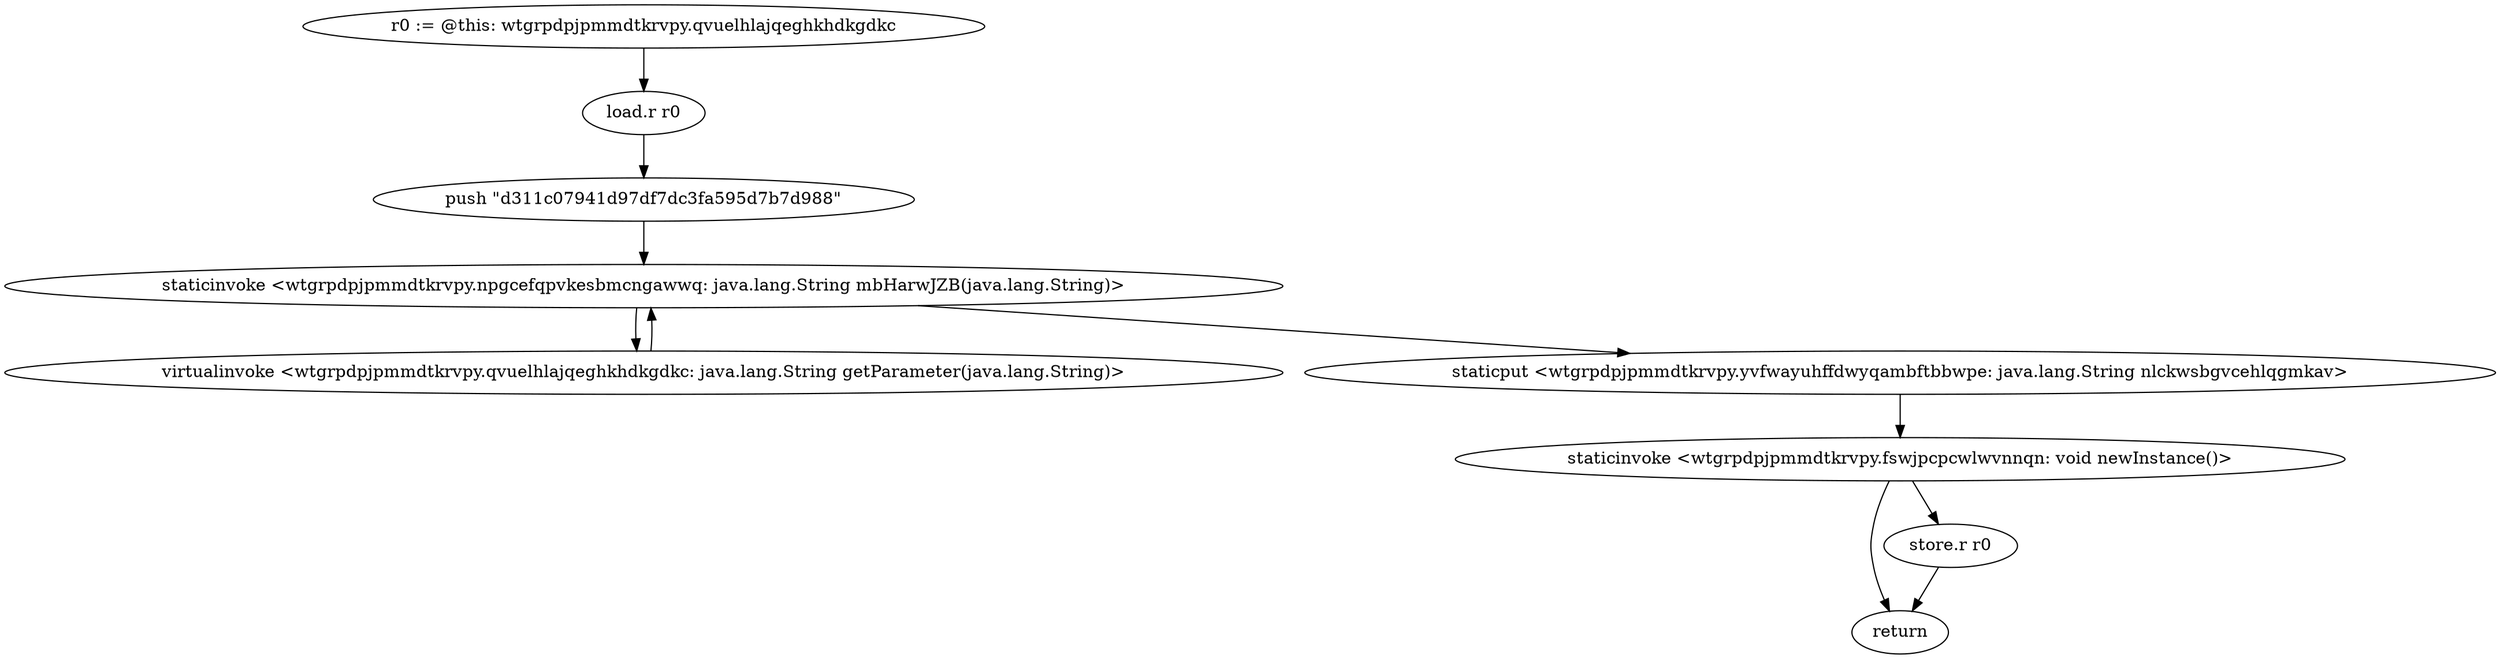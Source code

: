 digraph "" {
    "r0 := @this: wtgrpdpjpmmdtkrvpy.qvuelhlajqeghkhdkgdkc"
    "load.r r0"
    "r0 := @this: wtgrpdpjpmmdtkrvpy.qvuelhlajqeghkhdkgdkc"->"load.r r0";
    "push \"d311c07941d97df7dc3fa595d7b7d988\""
    "load.r r0"->"push \"d311c07941d97df7dc3fa595d7b7d988\"";
    "staticinvoke <wtgrpdpjpmmdtkrvpy.npgcefqpvkesbmcngawwq: java.lang.String mbHarwJZB(java.lang.String)>"
    "push \"d311c07941d97df7dc3fa595d7b7d988\""->"staticinvoke <wtgrpdpjpmmdtkrvpy.npgcefqpvkesbmcngawwq: java.lang.String mbHarwJZB(java.lang.String)>";
    "virtualinvoke <wtgrpdpjpmmdtkrvpy.qvuelhlajqeghkhdkgdkc: java.lang.String getParameter(java.lang.String)>"
    "staticinvoke <wtgrpdpjpmmdtkrvpy.npgcefqpvkesbmcngawwq: java.lang.String mbHarwJZB(java.lang.String)>"->"virtualinvoke <wtgrpdpjpmmdtkrvpy.qvuelhlajqeghkhdkgdkc: java.lang.String getParameter(java.lang.String)>";
    "virtualinvoke <wtgrpdpjpmmdtkrvpy.qvuelhlajqeghkhdkgdkc: java.lang.String getParameter(java.lang.String)>"->"staticinvoke <wtgrpdpjpmmdtkrvpy.npgcefqpvkesbmcngawwq: java.lang.String mbHarwJZB(java.lang.String)>";
    "staticput <wtgrpdpjpmmdtkrvpy.yvfwayuhffdwyqambftbbwpe: java.lang.String nlckwsbgvcehlqgmkav>"
    "staticinvoke <wtgrpdpjpmmdtkrvpy.npgcefqpvkesbmcngawwq: java.lang.String mbHarwJZB(java.lang.String)>"->"staticput <wtgrpdpjpmmdtkrvpy.yvfwayuhffdwyqambftbbwpe: java.lang.String nlckwsbgvcehlqgmkav>";
    "staticinvoke <wtgrpdpjpmmdtkrvpy.fswjpcpcwlwvnnqn: void newInstance()>"
    "staticput <wtgrpdpjpmmdtkrvpy.yvfwayuhffdwyqambftbbwpe: java.lang.String nlckwsbgvcehlqgmkav>"->"staticinvoke <wtgrpdpjpmmdtkrvpy.fswjpcpcwlwvnnqn: void newInstance()>";
    "return"
    "staticinvoke <wtgrpdpjpmmdtkrvpy.fswjpcpcwlwvnnqn: void newInstance()>"->"return";
    "store.r r0"
    "staticinvoke <wtgrpdpjpmmdtkrvpy.fswjpcpcwlwvnnqn: void newInstance()>"->"store.r r0";
    "store.r r0"->"return";
}
